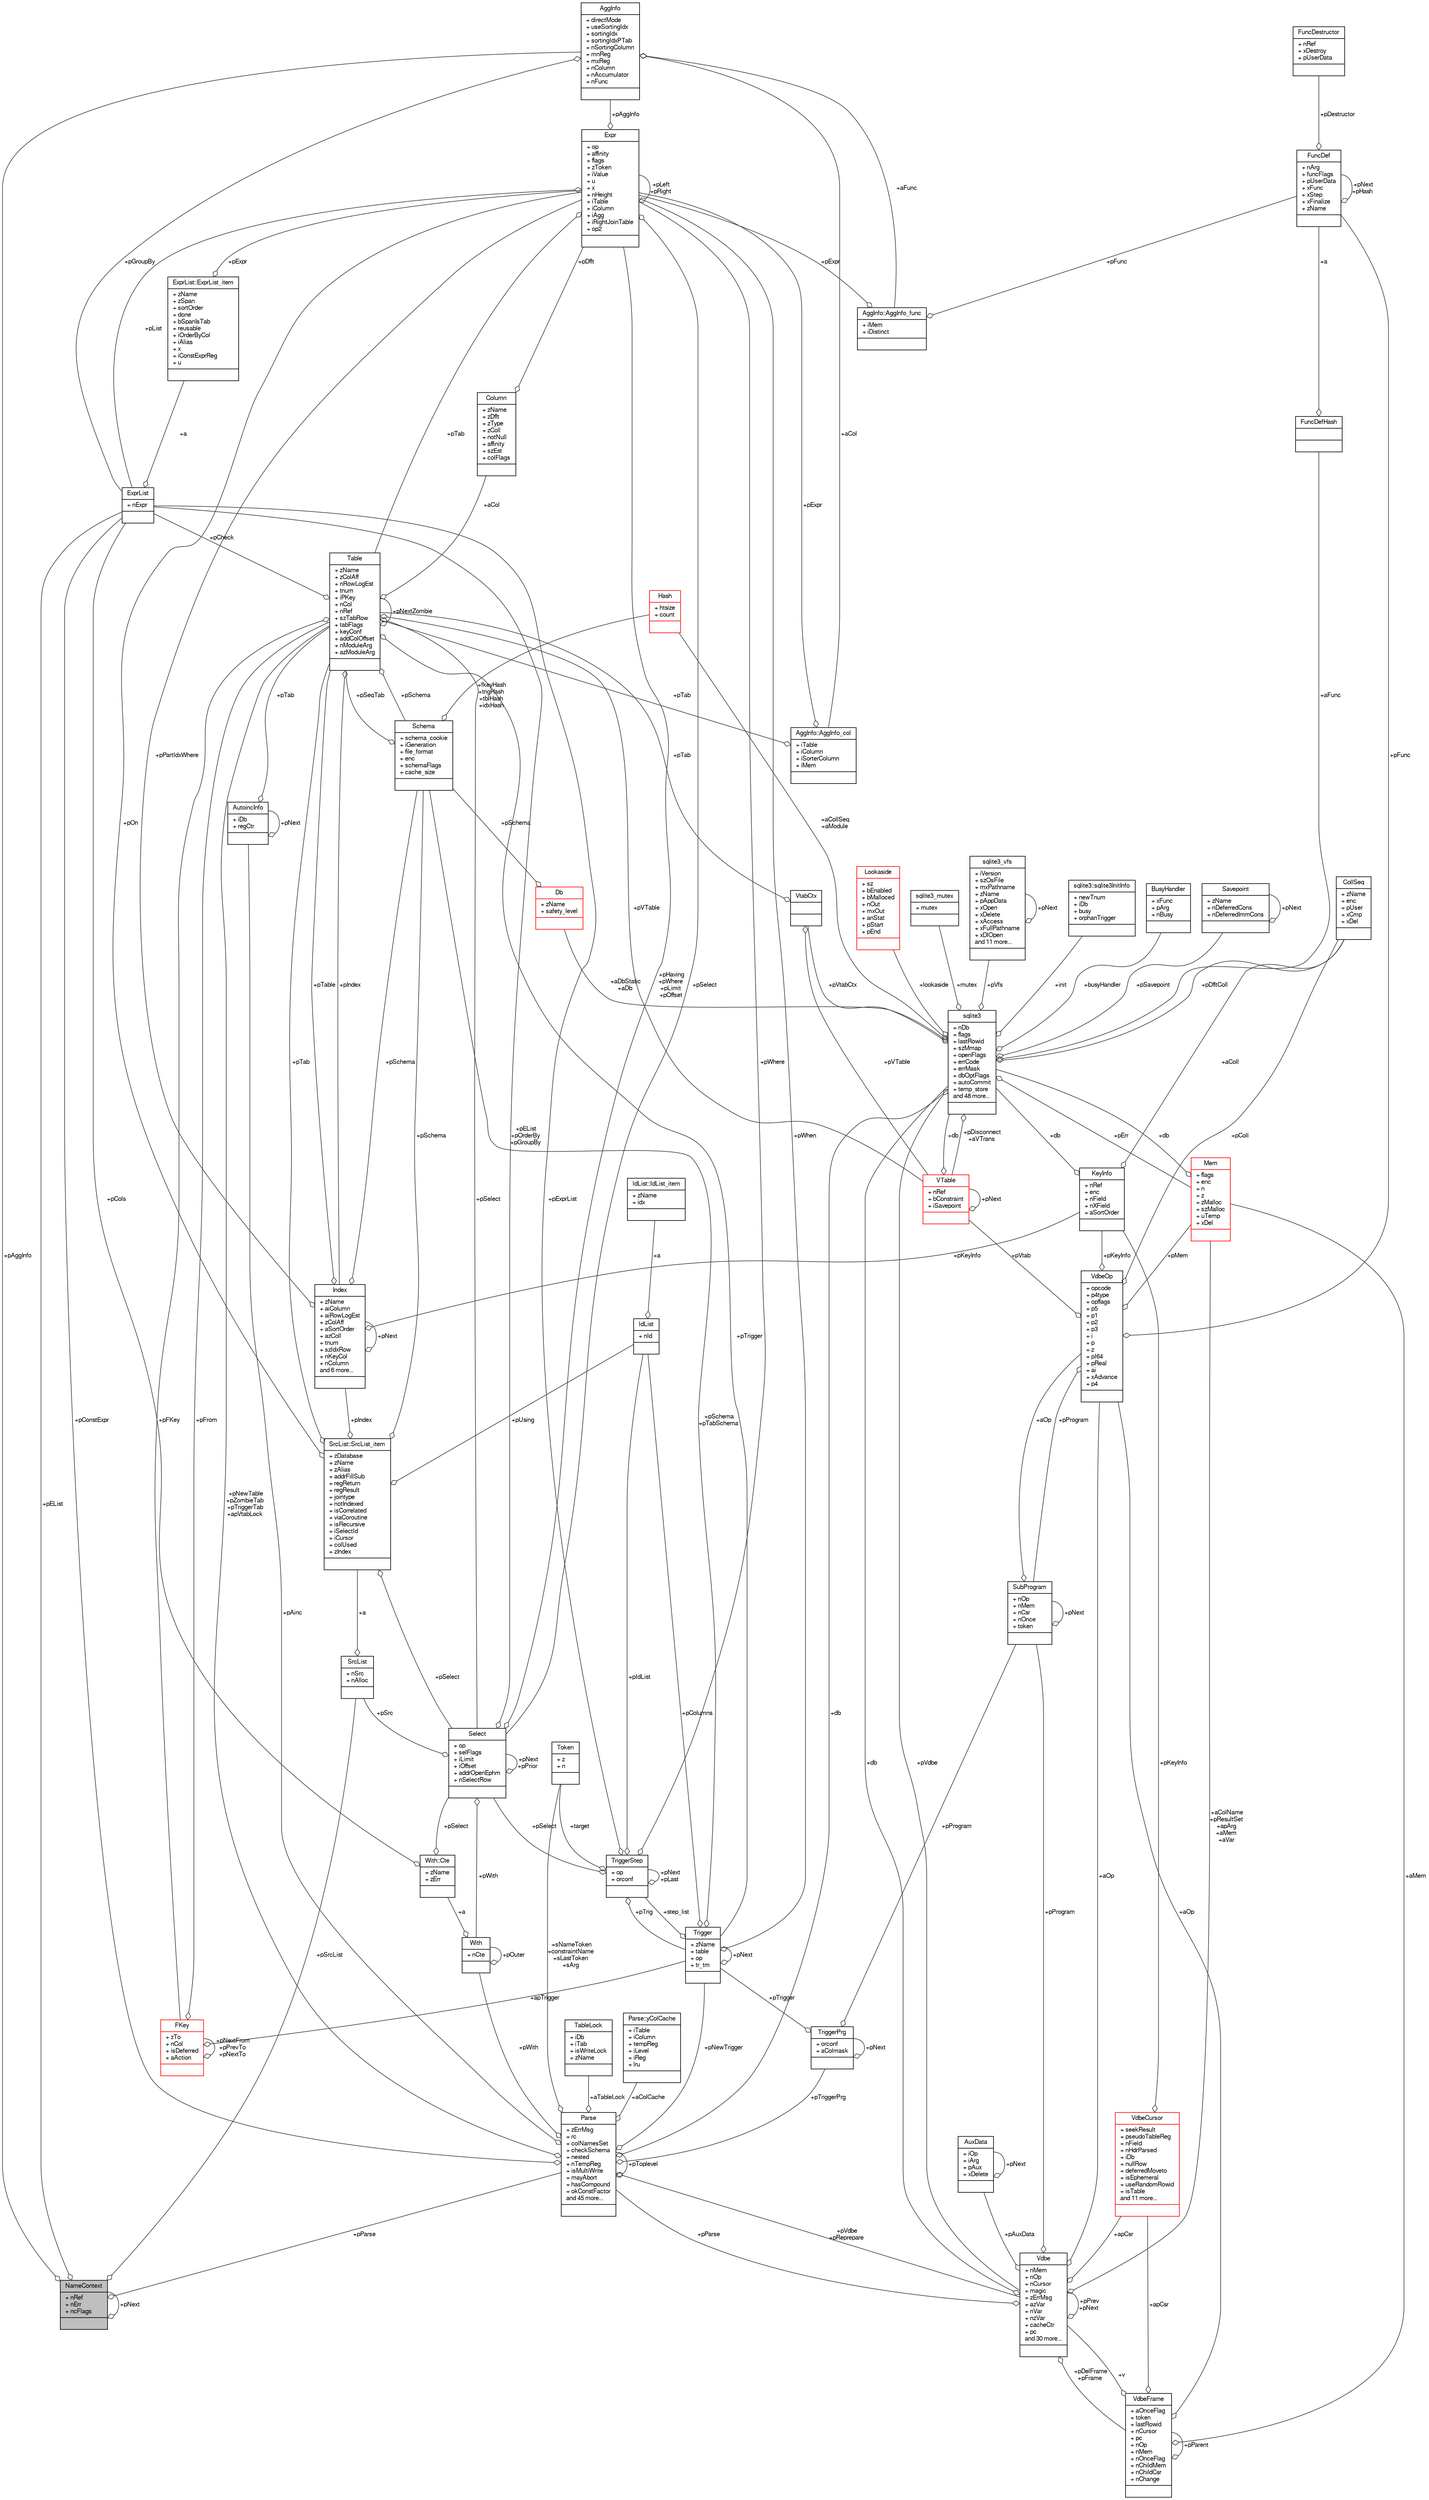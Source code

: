 digraph "NameContext"
{
  edge [fontname="FreeSans",fontsize="10",labelfontname="FreeSans",labelfontsize="10"];
  node [fontname="FreeSans",fontsize="10",shape=record];
  Node1 [label="{NameContext\n|+ nRef\l+ nErr\l+ ncFlags\l|}",height=0.2,width=0.4,color="black", fillcolor="grey75", style="filled", fontcolor="black"];
  Node2 -> Node1 [color="grey25",fontsize="10",style="solid",label=" +pAggInfo" ,arrowhead="odiamond",fontname="FreeSans"];
  Node2 [label="{AggInfo\n|+ directMode\l+ useSortingIdx\l+ sortingIdx\l+ sortingIdxPTab\l+ nSortingColumn\l+ mnReg\l+ mxReg\l+ nColumn\l+ nAccumulator\l+ nFunc\l|}",height=0.2,width=0.4,color="black", fillcolor="white", style="filled",URL="$structAggInfo.html"];
  Node3 -> Node2 [color="grey25",fontsize="10",style="solid",label=" +aCol" ,arrowhead="odiamond",fontname="FreeSans"];
  Node3 [label="{AggInfo::AggInfo_col\n|+ iTable\l+ iColumn\l+ iSorterColumn\l+ iMem\l|}",height=0.2,width=0.4,color="black", fillcolor="white", style="filled",URL="$structAggInfo_1_1AggInfo__col.html"];
  Node4 -> Node3 [color="grey25",fontsize="10",style="solid",label=" +pExpr" ,arrowhead="odiamond",fontname="FreeSans"];
  Node4 [label="{Expr\n|+ op\l+ affinity\l+ flags\l+ zToken\l+ iValue\l+ u\l+ x\l+ nHeight\l+ iTable\l+ iColumn\l+ iAgg\l+ iRightJoinTable\l+ op2\l|}",height=0.2,width=0.4,color="black", fillcolor="white", style="filled",URL="$structExpr.html"];
  Node2 -> Node4 [color="grey25",fontsize="10",style="solid",label=" +pAggInfo" ,arrowhead="odiamond",fontname="FreeSans"];
  Node4 -> Node4 [color="grey25",fontsize="10",style="solid",label=" +pLeft\n+pRight" ,arrowhead="odiamond",fontname="FreeSans"];
  Node5 -> Node4 [color="grey25",fontsize="10",style="solid",label=" +pTab" ,arrowhead="odiamond",fontname="FreeSans"];
  Node5 [label="{Table\n|+ zName\l+ zColAff\l+ nRowLogEst\l+ tnum\l+ iPKey\l+ nCol\l+ nRef\l+ szTabRow\l+ tabFlags\l+ keyConf\l+ addColOffset\l+ nModuleArg\l+ azModuleArg\l|}",height=0.2,width=0.4,color="black", fillcolor="white", style="filled",URL="$structTable.html"];
  Node6 -> Node5 [color="grey25",fontsize="10",style="solid",label=" +pSchema" ,arrowhead="odiamond",fontname="FreeSans"];
  Node6 [label="{Schema\n|+ schema_cookie\l+ iGeneration\l+ file_format\l+ enc\l+ schemaFlags\l+ cache_size\l|}",height=0.2,width=0.4,color="black", fillcolor="white", style="filled",URL="$structSchema.html"];
  Node5 -> Node6 [color="grey25",fontsize="10",style="solid",label=" +pSeqTab" ,arrowhead="odiamond",fontname="FreeSans"];
  Node7 -> Node6 [color="grey25",fontsize="10",style="solid",label=" +fkeyHash\n+trigHash\n+tblHash\n+idxHash" ,arrowhead="odiamond",fontname="FreeSans"];
  Node7 [label="{Hash\n|+ htsize\l+ count\l|}",height=0.2,width=0.4,color="red", fillcolor="white", style="filled",URL="$structHash.html"];
  Node10 -> Node5 [color="grey25",fontsize="10",style="solid",label=" +aCol" ,arrowhead="odiamond",fontname="FreeSans"];
  Node10 [label="{Column\n|+ zName\l+ zDflt\l+ zType\l+ zColl\l+ notNull\l+ affinity\l+ szEst\l+ colFlags\l|}",height=0.2,width=0.4,color="black", fillcolor="white", style="filled",URL="$structColumn.html"];
  Node4 -> Node10 [color="grey25",fontsize="10",style="solid",label=" +pDflt" ,arrowhead="odiamond",fontname="FreeSans"];
  Node11 -> Node5 [color="grey25",fontsize="10",style="solid",label=" +pFKey" ,arrowhead="odiamond",fontname="FreeSans"];
  Node11 [label="{FKey\n|+ zTo\l+ nCol\l+ isDeferred\l+ aAction\l|}",height=0.2,width=0.4,color="red", fillcolor="white", style="filled",URL="$structFKey.html"];
  Node11 -> Node11 [color="grey25",fontsize="10",style="solid",label=" +pNextFrom\n+pPrevTo\n+pNextTo" ,arrowhead="odiamond",fontname="FreeSans"];
  Node5 -> Node11 [color="grey25",fontsize="10",style="solid",label=" +pFrom" ,arrowhead="odiamond",fontname="FreeSans"];
  Node13 -> Node11 [color="grey25",fontsize="10",style="solid",label=" +apTrigger" ,arrowhead="odiamond",fontname="FreeSans"];
  Node13 [label="{Trigger\n|+ zName\l+ table\l+ op\l+ tr_tm\l|}",height=0.2,width=0.4,color="black", fillcolor="white", style="filled",URL="$structTrigger.html"];
  Node14 -> Node13 [color="grey25",fontsize="10",style="solid",label=" +step_list" ,arrowhead="odiamond",fontname="FreeSans"];
  Node14 [label="{TriggerStep\n|+ op\l+ orconf\l|}",height=0.2,width=0.4,color="black", fillcolor="white", style="filled",URL="$structTriggerStep.html"];
  Node14 -> Node14 [color="grey25",fontsize="10",style="solid",label=" +pNext\n+pLast" ,arrowhead="odiamond",fontname="FreeSans"];
  Node4 -> Node14 [color="grey25",fontsize="10",style="solid",label=" +pWhere" ,arrowhead="odiamond",fontname="FreeSans"];
  Node15 -> Node14 [color="grey25",fontsize="10",style="solid",label=" +target" ,arrowhead="odiamond",fontname="FreeSans"];
  Node15 [label="{Token\n|+ z\l+ n\l|}",height=0.2,width=0.4,color="black", fillcolor="white", style="filled",URL="$structToken.html"];
  Node16 -> Node14 [color="grey25",fontsize="10",style="solid",label=" +pIdList" ,arrowhead="odiamond",fontname="FreeSans"];
  Node16 [label="{IdList\n|+ nId\l|}",height=0.2,width=0.4,color="black", fillcolor="white", style="filled",URL="$structIdList.html"];
  Node17 -> Node16 [color="grey25",fontsize="10",style="solid",label=" +a" ,arrowhead="odiamond",fontname="FreeSans"];
  Node17 [label="{IdList::IdList_item\n|+ zName\l+ idx\l|}",height=0.2,width=0.4,color="black", fillcolor="white", style="filled",URL="$structIdList_1_1IdList__item.html"];
  Node18 -> Node14 [color="grey25",fontsize="10",style="solid",label=" +pSelect" ,arrowhead="odiamond",fontname="FreeSans"];
  Node18 [label="{Select\n|+ op\l+ selFlags\l+ iLimit\l+ iOffset\l+ addrOpenEphm\l+ nSelectRow\l|}",height=0.2,width=0.4,color="black", fillcolor="white", style="filled",URL="$structSelect.html"];
  Node4 -> Node18 [color="grey25",fontsize="10",style="solid",label=" +pHaving\n+pWhere\n+pLimit\n+pOffset" ,arrowhead="odiamond",fontname="FreeSans"];
  Node19 -> Node18 [color="grey25",fontsize="10",style="solid",label=" +pWith" ,arrowhead="odiamond",fontname="FreeSans"];
  Node19 [label="{With\n|+ nCte\l|}",height=0.2,width=0.4,color="black", fillcolor="white", style="filled",URL="$structWith.html"];
  Node20 -> Node19 [color="grey25",fontsize="10",style="solid",label=" +a" ,arrowhead="odiamond",fontname="FreeSans"];
  Node20 [label="{With::Cte\n|+ zName\l+ zErr\l|}",height=0.2,width=0.4,color="black", fillcolor="white", style="filled",URL="$structWith_1_1Cte.html"];
  Node18 -> Node20 [color="grey25",fontsize="10",style="solid",label=" +pSelect" ,arrowhead="odiamond",fontname="FreeSans"];
  Node21 -> Node20 [color="grey25",fontsize="10",style="solid",label=" +pCols" ,arrowhead="odiamond",fontname="FreeSans"];
  Node21 [label="{ExprList\n|+ nExpr\l|}",height=0.2,width=0.4,color="black", fillcolor="white", style="filled",URL="$structExprList.html"];
  Node22 -> Node21 [color="grey25",fontsize="10",style="solid",label=" +a" ,arrowhead="odiamond",fontname="FreeSans"];
  Node22 [label="{ExprList::ExprList_item\n|+ zName\l+ zSpan\l+ sortOrder\l+ done\l+ bSpanIsTab\l+ reusable\l+ iOrderByCol\l+ iAlias\l+ x\l+ iConstExprReg\l+ u\l|}",height=0.2,width=0.4,color="black", fillcolor="white", style="filled",URL="$structExprList_1_1ExprList__item.html"];
  Node4 -> Node22 [color="grey25",fontsize="10",style="solid",label=" +pExpr" ,arrowhead="odiamond",fontname="FreeSans"];
  Node19 -> Node19 [color="grey25",fontsize="10",style="solid",label=" +pOuter" ,arrowhead="odiamond",fontname="FreeSans"];
  Node18 -> Node18 [color="grey25",fontsize="10",style="solid",label=" +pNext\n+pPrior" ,arrowhead="odiamond",fontname="FreeSans"];
  Node23 -> Node18 [color="grey25",fontsize="10",style="solid",label=" +pSrc" ,arrowhead="odiamond",fontname="FreeSans"];
  Node23 [label="{SrcList\n|+ nSrc\l+ nAlloc\l|}",height=0.2,width=0.4,color="black", fillcolor="white", style="filled",URL="$structSrcList.html"];
  Node24 -> Node23 [color="grey25",fontsize="10",style="solid",label=" +a" ,arrowhead="odiamond",fontname="FreeSans"];
  Node24 [label="{SrcList::SrcList_item\n|+ zDatabase\l+ zName\l+ zAlias\l+ addrFillSub\l+ regReturn\l+ regResult\l+ jointype\l+ notIndexed\l+ isCorrelated\l+ viaCoroutine\l+ isRecursive\l+ iSelectId\l+ iCursor\l+ colUsed\l+ zIndex\l|}",height=0.2,width=0.4,color="black", fillcolor="white", style="filled",URL="$structSrcList_1_1SrcList__item.html"];
  Node6 -> Node24 [color="grey25",fontsize="10",style="solid",label=" +pSchema" ,arrowhead="odiamond",fontname="FreeSans"];
  Node4 -> Node24 [color="grey25",fontsize="10",style="solid",label=" +pOn" ,arrowhead="odiamond",fontname="FreeSans"];
  Node16 -> Node24 [color="grey25",fontsize="10",style="solid",label=" +pUsing" ,arrowhead="odiamond",fontname="FreeSans"];
  Node5 -> Node24 [color="grey25",fontsize="10",style="solid",label=" +pTab" ,arrowhead="odiamond",fontname="FreeSans"];
  Node18 -> Node24 [color="grey25",fontsize="10",style="solid",label=" +pSelect" ,arrowhead="odiamond",fontname="FreeSans"];
  Node25 -> Node24 [color="grey25",fontsize="10",style="solid",label=" +pIndex" ,arrowhead="odiamond",fontname="FreeSans"];
  Node25 [label="{Index\n|+ zName\l+ aiColumn\l+ aiRowLogEst\l+ zColAff\l+ aSortOrder\l+ azColl\l+ tnum\l+ szIdxRow\l+ nKeyCol\l+ nColumn\land 6 more...\l|}",height=0.2,width=0.4,color="black", fillcolor="white", style="filled",URL="$structIndex.html"];
  Node6 -> Node25 [color="grey25",fontsize="10",style="solid",label=" +pSchema" ,arrowhead="odiamond",fontname="FreeSans"];
  Node4 -> Node25 [color="grey25",fontsize="10",style="solid",label=" +pPartIdxWhere" ,arrowhead="odiamond",fontname="FreeSans"];
  Node5 -> Node25 [color="grey25",fontsize="10",style="solid",label=" +pTable" ,arrowhead="odiamond",fontname="FreeSans"];
  Node26 -> Node25 [color="grey25",fontsize="10",style="solid",label=" +pKeyInfo" ,arrowhead="odiamond",fontname="FreeSans"];
  Node26 [label="{KeyInfo\n|+ nRef\l+ enc\l+ nField\l+ nXField\l+ aSortOrder\l|}",height=0.2,width=0.4,color="black", fillcolor="white", style="filled",URL="$structKeyInfo.html"];
  Node27 -> Node26 [color="grey25",fontsize="10",style="solid",label=" +db" ,arrowhead="odiamond",fontname="FreeSans"];
  Node27 [label="{sqlite3\n|+ nDb\l+ flags\l+ lastRowid\l+ szMmap\l+ openFlags\l+ errCode\l+ errMask\l+ dbOptFlags\l+ autoCommit\l+ temp_store\land 48 more...\l|}",height=0.2,width=0.4,color="black", fillcolor="white", style="filled",URL="$structsqlite3.html"];
  Node28 -> Node27 [color="grey25",fontsize="10",style="solid",label=" +pErr" ,arrowhead="odiamond",fontname="FreeSans"];
  Node28 [label="{Mem\n|+ flags\l+ enc\l+ n\l+ z\l+ zMalloc\l+ szMalloc\l+ uTemp\l+ xDel\l|}",height=0.2,width=0.4,color="red", fillcolor="white", style="filled",URL="$structMem.html"];
  Node27 -> Node28 [color="grey25",fontsize="10",style="solid",label=" +db" ,arrowhead="odiamond",fontname="FreeSans"];
  Node31 -> Node27 [color="grey25",fontsize="10",style="solid",label=" +pVdbe" ,arrowhead="odiamond",fontname="FreeSans"];
  Node31 [label="{Vdbe\n|+ nMem\l+ nOp\l+ nCursor\l+ magic\l+ zErrMsg\l+ azVar\l+ nVar\l+ nzVar\l+ cacheCtr\l+ pc\land 30 more...\l|}",height=0.2,width=0.4,color="black", fillcolor="white", style="filled",URL="$structVdbe.html"];
  Node31 -> Node31 [color="grey25",fontsize="10",style="solid",label=" +pPrev\n+pNext" ,arrowhead="odiamond",fontname="FreeSans"];
  Node28 -> Node31 [color="grey25",fontsize="10",style="solid",label=" +aColName\n+pResultSet\n+apArg\n+aMem\n+aVar" ,arrowhead="odiamond",fontname="FreeSans"];
  Node27 -> Node31 [color="grey25",fontsize="10",style="solid",label=" +db" ,arrowhead="odiamond",fontname="FreeSans"];
  Node30 -> Node31 [color="grey25",fontsize="10",style="solid",label=" +pDelFrame\n+pFrame" ,arrowhead="odiamond",fontname="FreeSans"];
  Node30 [label="{VdbeFrame\n|+ aOnceFlag\l+ token\l+ lastRowid\l+ nCursor\l+ pc\l+ nOp\l+ nMem\l+ nOnceFlag\l+ nChildMem\l+ nChildCsr\l+ nChange\l|}",height=0.2,width=0.4,color="black", fillcolor="white", style="filled",URL="$structVdbeFrame.html"];
  Node28 -> Node30 [color="grey25",fontsize="10",style="solid",label=" +aMem" ,arrowhead="odiamond",fontname="FreeSans"];
  Node31 -> Node30 [color="grey25",fontsize="10",style="solid",label=" +v" ,arrowhead="odiamond",fontname="FreeSans"];
  Node30 -> Node30 [color="grey25",fontsize="10",style="solid",label=" +pParent" ,arrowhead="odiamond",fontname="FreeSans"];
  Node42 -> Node30 [color="grey25",fontsize="10",style="solid",label=" +apCsr" ,arrowhead="odiamond",fontname="FreeSans"];
  Node42 [label="{VdbeCursor\n|+ seekResult\l+ pseudoTableReg\l+ nField\l+ nHdrParsed\l+ iDb\l+ nullRow\l+ deferredMoveto\l+ isEphemeral\l+ useRandomRowid\l+ isTable\land 11 more...\l|}",height=0.2,width=0.4,color="red", fillcolor="white", style="filled",URL="$structVdbeCursor.html"];
  Node26 -> Node42 [color="grey25",fontsize="10",style="solid",label=" +pKeyInfo" ,arrowhead="odiamond",fontname="FreeSans"];
  Node34 -> Node30 [color="grey25",fontsize="10",style="solid",label=" +aOp" ,arrowhead="odiamond",fontname="FreeSans"];
  Node34 [label="{VdbeOp\n|+ opcode\l+ p4type\l+ opflags\l+ p5\l+ p1\l+ p2\l+ p3\l+ i\l+ p\l+ z\l+ pI64\l+ pReal\l+ ai\l+ xAdvance\l+ p4\l|}",height=0.2,width=0.4,color="black", fillcolor="white", style="filled",URL="$structVdbeOp.html"];
  Node28 -> Node34 [color="grey25",fontsize="10",style="solid",label=" +pMem" ,arrowhead="odiamond",fontname="FreeSans"];
  Node35 -> Node34 [color="grey25",fontsize="10",style="solid",label=" +pColl" ,arrowhead="odiamond",fontname="FreeSans"];
  Node35 [label="{CollSeq\n|+ zName\l+ enc\l+ pUser\l+ xCmp\l+ xDel\l|}",height=0.2,width=0.4,color="black", fillcolor="white", style="filled",URL="$structCollSeq.html"];
  Node36 -> Node34 [color="grey25",fontsize="10",style="solid",label=" +pVtab" ,arrowhead="odiamond",fontname="FreeSans"];
  Node36 [label="{VTable\n|+ nRef\l+ bConstraint\l+ iSavepoint\l|}",height=0.2,width=0.4,color="red", fillcolor="white", style="filled",URL="$structVTable.html"];
  Node27 -> Node36 [color="grey25",fontsize="10",style="solid",label=" +db" ,arrowhead="odiamond",fontname="FreeSans"];
  Node36 -> Node36 [color="grey25",fontsize="10",style="solid",label=" +pNext" ,arrowhead="odiamond",fontname="FreeSans"];
  Node33 -> Node34 [color="grey25",fontsize="10",style="solid",label=" +pProgram" ,arrowhead="odiamond",fontname="FreeSans"];
  Node33 [label="{SubProgram\n|+ nOp\l+ nMem\l+ nCsr\l+ nOnce\l+ token\l|}",height=0.2,width=0.4,color="black", fillcolor="white", style="filled",URL="$structSubProgram.html"];
  Node33 -> Node33 [color="grey25",fontsize="10",style="solid",label=" +pNext" ,arrowhead="odiamond",fontname="FreeSans"];
  Node34 -> Node33 [color="grey25",fontsize="10",style="solid",label=" +aOp" ,arrowhead="odiamond",fontname="FreeSans"];
  Node26 -> Node34 [color="grey25",fontsize="10",style="solid",label=" +pKeyInfo" ,arrowhead="odiamond",fontname="FreeSans"];
  Node40 -> Node34 [color="grey25",fontsize="10",style="solid",label=" +pFunc" ,arrowhead="odiamond",fontname="FreeSans"];
  Node40 [label="{FuncDef\n|+ nArg\l+ funcFlags\l+ pUserData\l+ xFunc\l+ xStep\l+ xFinalize\l+ zName\l|}",height=0.2,width=0.4,color="black", fillcolor="white", style="filled",URL="$structFuncDef.html"];
  Node41 -> Node40 [color="grey25",fontsize="10",style="solid",label=" +pDestructor" ,arrowhead="odiamond",fontname="FreeSans"];
  Node41 [label="{FuncDestructor\n|+ nRef\l+ xDestroy\l+ pUserData\l|}",height=0.2,width=0.4,color="black", fillcolor="white", style="filled",URL="$structFuncDestructor.html"];
  Node40 -> Node40 [color="grey25",fontsize="10",style="solid",label=" +pNext\n+pHash" ,arrowhead="odiamond",fontname="FreeSans"];
  Node32 -> Node31 [color="grey25",fontsize="10",style="solid",label=" +pAuxData" ,arrowhead="odiamond",fontname="FreeSans"];
  Node32 [label="{AuxData\n|+ iOp\l+ iArg\l+ pAux\l+ xDelete\l|}",height=0.2,width=0.4,color="black", fillcolor="white", style="filled",URL="$structAuxData.html"];
  Node32 -> Node32 [color="grey25",fontsize="10",style="solid",label=" +pNext" ,arrowhead="odiamond",fontname="FreeSans"];
  Node33 -> Node31 [color="grey25",fontsize="10",style="solid",label=" +pProgram" ,arrowhead="odiamond",fontname="FreeSans"];
  Node42 -> Node31 [color="grey25",fontsize="10",style="solid",label=" +apCsr" ,arrowhead="odiamond",fontname="FreeSans"];
  Node73 -> Node31 [color="grey25",fontsize="10",style="solid",label=" +pParse" ,arrowhead="odiamond",fontname="FreeSans"];
  Node73 [label="{Parse\n|+ zErrMsg\l+ rc\l+ colNamesSet\l+ checkSchema\l+ nested\l+ nTempReg\l+ isMultiWrite\l+ mayAbort\l+ hasCompound\l+ okConstFactor\land 45 more...\l|}",height=0.2,width=0.4,color="black", fillcolor="white", style="filled",URL="$structParse.html"];
  Node31 -> Node73 [color="grey25",fontsize="10",style="solid",label=" +pVdbe\n+pReprepare" ,arrowhead="odiamond",fontname="FreeSans"];
  Node27 -> Node73 [color="grey25",fontsize="10",style="solid",label=" +db" ,arrowhead="odiamond",fontname="FreeSans"];
  Node74 -> Node73 [color="grey25",fontsize="10",style="solid",label=" +aTableLock" ,arrowhead="odiamond",fontname="FreeSans"];
  Node74 [label="{TableLock\n|+ iDb\l+ iTab\l+ isWriteLock\l+ zName\l|}",height=0.2,width=0.4,color="black", fillcolor="white", style="filled",URL="$structTableLock.html"];
  Node15 -> Node73 [color="grey25",fontsize="10",style="solid",label=" +sNameToken\n+constraintName\n+sLastToken\n+sArg" ,arrowhead="odiamond",fontname="FreeSans"];
  Node19 -> Node73 [color="grey25",fontsize="10",style="solid",label=" +pWith" ,arrowhead="odiamond",fontname="FreeSans"];
  Node75 -> Node73 [color="grey25",fontsize="10",style="solid",label=" +aColCache" ,arrowhead="odiamond",fontname="FreeSans"];
  Node75 [label="{Parse::yColCache\n|+ iTable\l+ iColumn\l+ tempReg\l+ iLevel\l+ iReg\l+ lru\l|}",height=0.2,width=0.4,color="black", fillcolor="white", style="filled",URL="$structParse_1_1yColCache.html"];
  Node5 -> Node73 [color="grey25",fontsize="10",style="solid",label=" +pNewTable\n+pZombieTab\n+pTriggerTab\n+apVtabLock" ,arrowhead="odiamond",fontname="FreeSans"];
  Node13 -> Node73 [color="grey25",fontsize="10",style="solid",label=" +pNewTrigger" ,arrowhead="odiamond",fontname="FreeSans"];
  Node76 -> Node73 [color="grey25",fontsize="10",style="solid",label=" +pTriggerPrg" ,arrowhead="odiamond",fontname="FreeSans"];
  Node76 [label="{TriggerPrg\n|+ orconf\l+ aColmask\l|}",height=0.2,width=0.4,color="black", fillcolor="white", style="filled",URL="$structTriggerPrg.html"];
  Node33 -> Node76 [color="grey25",fontsize="10",style="solid",label=" +pProgram" ,arrowhead="odiamond",fontname="FreeSans"];
  Node13 -> Node76 [color="grey25",fontsize="10",style="solid",label=" +pTrigger" ,arrowhead="odiamond",fontname="FreeSans"];
  Node76 -> Node76 [color="grey25",fontsize="10",style="solid",label=" +pNext" ,arrowhead="odiamond",fontname="FreeSans"];
  Node77 -> Node73 [color="grey25",fontsize="10",style="solid",label=" +pAinc" ,arrowhead="odiamond",fontname="FreeSans"];
  Node77 [label="{AutoincInfo\n|+ iDb\l+ regCtr\l|}",height=0.2,width=0.4,color="black", fillcolor="white", style="filled",URL="$structAutoincInfo.html"];
  Node5 -> Node77 [color="grey25",fontsize="10",style="solid",label=" +pTab" ,arrowhead="odiamond",fontname="FreeSans"];
  Node77 -> Node77 [color="grey25",fontsize="10",style="solid",label=" +pNext" ,arrowhead="odiamond",fontname="FreeSans"];
  Node21 -> Node73 [color="grey25",fontsize="10",style="solid",label=" +pConstExpr" ,arrowhead="odiamond",fontname="FreeSans"];
  Node73 -> Node73 [color="grey25",fontsize="10",style="solid",label=" +pToplevel" ,arrowhead="odiamond",fontname="FreeSans"];
  Node34 -> Node31 [color="grey25",fontsize="10",style="solid",label=" +aOp" ,arrowhead="odiamond",fontname="FreeSans"];
  Node81 -> Node27 [color="grey25",fontsize="10",style="solid",label=" +pSavepoint" ,arrowhead="odiamond",fontname="FreeSans"];
  Node81 [label="{Savepoint\n|+ zName\l+ nDeferredCons\l+ nDeferredImmCons\l|}",height=0.2,width=0.4,color="black", fillcolor="white", style="filled",URL="$structSavepoint.html"];
  Node81 -> Node81 [color="grey25",fontsize="10",style="solid",label=" +pNext" ,arrowhead="odiamond",fontname="FreeSans"];
  Node82 -> Node27 [color="grey25",fontsize="10",style="solid",label=" +aFunc" ,arrowhead="odiamond",fontname="FreeSans"];
  Node82 [label="{FuncDefHash\n||}",height=0.2,width=0.4,color="black", fillcolor="white", style="filled",URL="$structFuncDefHash.html"];
  Node40 -> Node82 [color="grey25",fontsize="10",style="solid",label=" +a" ,arrowhead="odiamond",fontname="FreeSans"];
  Node83 -> Node27 [color="grey25",fontsize="10",style="solid",label=" +lookaside" ,arrowhead="odiamond",fontname="FreeSans"];
  Node83 [label="{Lookaside\n|+ sz\l+ bEnabled\l+ bMalloced\l+ nOut\l+ mxOut\l+ anStat\l+ pStart\l+ pEnd\l|}",height=0.2,width=0.4,color="red", fillcolor="white", style="filled",URL="$structLookaside.html"];
  Node47 -> Node27 [color="grey25",fontsize="10",style="solid",label=" +mutex" ,arrowhead="odiamond",fontname="FreeSans"];
  Node47 [label="{sqlite3_mutex\n|+ mutex\l|}",height=0.2,width=0.4,color="black", fillcolor="white", style="filled",URL="$structsqlite3__mutex.html"];
  Node58 -> Node27 [color="grey25",fontsize="10",style="solid",label=" +pVfs" ,arrowhead="odiamond",fontname="FreeSans"];
  Node58 [label="{sqlite3_vfs\n|+ iVersion\l+ szOsFile\l+ mxPathname\l+ zName\l+ pAppData\l+ xOpen\l+ xDelete\l+ xAccess\l+ xFullPathname\l+ xDlOpen\land 11 more...\l|}",height=0.2,width=0.4,color="black", fillcolor="white", style="filled",URL="$structsqlite3__vfs.html"];
  Node58 -> Node58 [color="grey25",fontsize="10",style="solid",label=" +pNext" ,arrowhead="odiamond",fontname="FreeSans"];
  Node85 -> Node27 [color="grey25",fontsize="10",style="solid",label=" +init" ,arrowhead="odiamond",fontname="FreeSans"];
  Node85 [label="{sqlite3::sqlite3InitInfo\n|+ newTnum\l+ iDb\l+ busy\l+ orphanTrigger\l|}",height=0.2,width=0.4,color="black", fillcolor="white", style="filled",URL="$structsqlite3_1_1sqlite3InitInfo.html"];
  Node86 -> Node27 [color="grey25",fontsize="10",style="solid",label=" +busyHandler" ,arrowhead="odiamond",fontname="FreeSans"];
  Node86 [label="{BusyHandler\n|+ xFunc\l+ pArg\l+ nBusy\l|}",height=0.2,width=0.4,color="black", fillcolor="white", style="filled",URL="$structBusyHandler.html"];
  Node87 -> Node27 [color="grey25",fontsize="10",style="solid",label=" +pVtabCtx" ,arrowhead="odiamond",fontname="FreeSans"];
  Node87 [label="{VtabCtx\n||}",height=0.2,width=0.4,color="black", fillcolor="white", style="filled",URL="$structVtabCtx.html"];
  Node36 -> Node87 [color="grey25",fontsize="10",style="solid",label=" +pVTable" ,arrowhead="odiamond",fontname="FreeSans"];
  Node5 -> Node87 [color="grey25",fontsize="10",style="solid",label=" +pTab" ,arrowhead="odiamond",fontname="FreeSans"];
  Node35 -> Node27 [color="grey25",fontsize="10",style="solid",label=" +pDfltColl" ,arrowhead="odiamond",fontname="FreeSans"];
  Node36 -> Node27 [color="grey25",fontsize="10",style="solid",label=" +pDisconnect\n+aVTrans" ,arrowhead="odiamond",fontname="FreeSans"];
  Node88 -> Node27 [color="grey25",fontsize="10",style="solid",label=" +aDbStatic\n+aDb" ,arrowhead="odiamond",fontname="FreeSans"];
  Node88 [label="{Db\n|+ zName\l+ safety_level\l|}",height=0.2,width=0.4,color="red", fillcolor="white", style="filled",URL="$structDb.html"];
  Node6 -> Node88 [color="grey25",fontsize="10",style="solid",label=" +pSchema" ,arrowhead="odiamond",fontname="FreeSans"];
  Node7 -> Node27 [color="grey25",fontsize="10",style="solid",label=" +aCollSeq\n+aModule" ,arrowhead="odiamond",fontname="FreeSans"];
  Node35 -> Node26 [color="grey25",fontsize="10",style="solid",label=" +aColl" ,arrowhead="odiamond",fontname="FreeSans"];
  Node25 -> Node25 [color="grey25",fontsize="10",style="solid",label=" +pNext" ,arrowhead="odiamond",fontname="FreeSans"];
  Node21 -> Node18 [color="grey25",fontsize="10",style="solid",label=" +pEList\n+pOrderBy\n+pGroupBy" ,arrowhead="odiamond",fontname="FreeSans"];
  Node13 -> Node14 [color="grey25",fontsize="10",style="solid",label=" +pTrig" ,arrowhead="odiamond",fontname="FreeSans"];
  Node21 -> Node14 [color="grey25",fontsize="10",style="solid",label=" +pExprList" ,arrowhead="odiamond",fontname="FreeSans"];
  Node6 -> Node13 [color="grey25",fontsize="10",style="solid",label=" +pSchema\n+pTabSchema" ,arrowhead="odiamond",fontname="FreeSans"];
  Node4 -> Node13 [color="grey25",fontsize="10",style="solid",label=" +pWhen" ,arrowhead="odiamond",fontname="FreeSans"];
  Node16 -> Node13 [color="grey25",fontsize="10",style="solid",label=" +pColumns" ,arrowhead="odiamond",fontname="FreeSans"];
  Node13 -> Node13 [color="grey25",fontsize="10",style="solid",label=" +pNext" ,arrowhead="odiamond",fontname="FreeSans"];
  Node36 -> Node5 [color="grey25",fontsize="10",style="solid",label=" +pVTable" ,arrowhead="odiamond",fontname="FreeSans"];
  Node5 -> Node5 [color="grey25",fontsize="10",style="solid",label=" +pNextZombie" ,arrowhead="odiamond",fontname="FreeSans"];
  Node13 -> Node5 [color="grey25",fontsize="10",style="solid",label=" +pTrigger" ,arrowhead="odiamond",fontname="FreeSans"];
  Node18 -> Node5 [color="grey25",fontsize="10",style="solid",label=" +pSelect" ,arrowhead="odiamond",fontname="FreeSans"];
  Node21 -> Node5 [color="grey25",fontsize="10",style="solid",label=" +pCheck" ,arrowhead="odiamond",fontname="FreeSans"];
  Node25 -> Node5 [color="grey25",fontsize="10",style="solid",label=" +pIndex" ,arrowhead="odiamond",fontname="FreeSans"];
  Node18 -> Node4 [color="grey25",fontsize="10",style="solid",label=" +pSelect" ,arrowhead="odiamond",fontname="FreeSans"];
  Node21 -> Node4 [color="grey25",fontsize="10",style="solid",label=" +pList" ,arrowhead="odiamond",fontname="FreeSans"];
  Node5 -> Node3 [color="grey25",fontsize="10",style="solid",label=" +pTab" ,arrowhead="odiamond",fontname="FreeSans"];
  Node89 -> Node2 [color="grey25",fontsize="10",style="solid",label=" +aFunc" ,arrowhead="odiamond",fontname="FreeSans"];
  Node89 [label="{AggInfo::AggInfo_func\n|+ iMem\l+ iDistinct\l|}",height=0.2,width=0.4,color="black", fillcolor="white", style="filled",URL="$structAggInfo_1_1AggInfo__func.html"];
  Node4 -> Node89 [color="grey25",fontsize="10",style="solid",label=" +pExpr" ,arrowhead="odiamond",fontname="FreeSans"];
  Node40 -> Node89 [color="grey25",fontsize="10",style="solid",label=" +pFunc" ,arrowhead="odiamond",fontname="FreeSans"];
  Node21 -> Node2 [color="grey25",fontsize="10",style="solid",label=" +pGroupBy" ,arrowhead="odiamond",fontname="FreeSans"];
  Node1 -> Node1 [color="grey25",fontsize="10",style="solid",label=" +pNext" ,arrowhead="odiamond",fontname="FreeSans"];
  Node23 -> Node1 [color="grey25",fontsize="10",style="solid",label=" +pSrcList" ,arrowhead="odiamond",fontname="FreeSans"];
  Node21 -> Node1 [color="grey25",fontsize="10",style="solid",label=" +pEList" ,arrowhead="odiamond",fontname="FreeSans"];
  Node73 -> Node1 [color="grey25",fontsize="10",style="solid",label=" +pParse" ,arrowhead="odiamond",fontname="FreeSans"];
}
